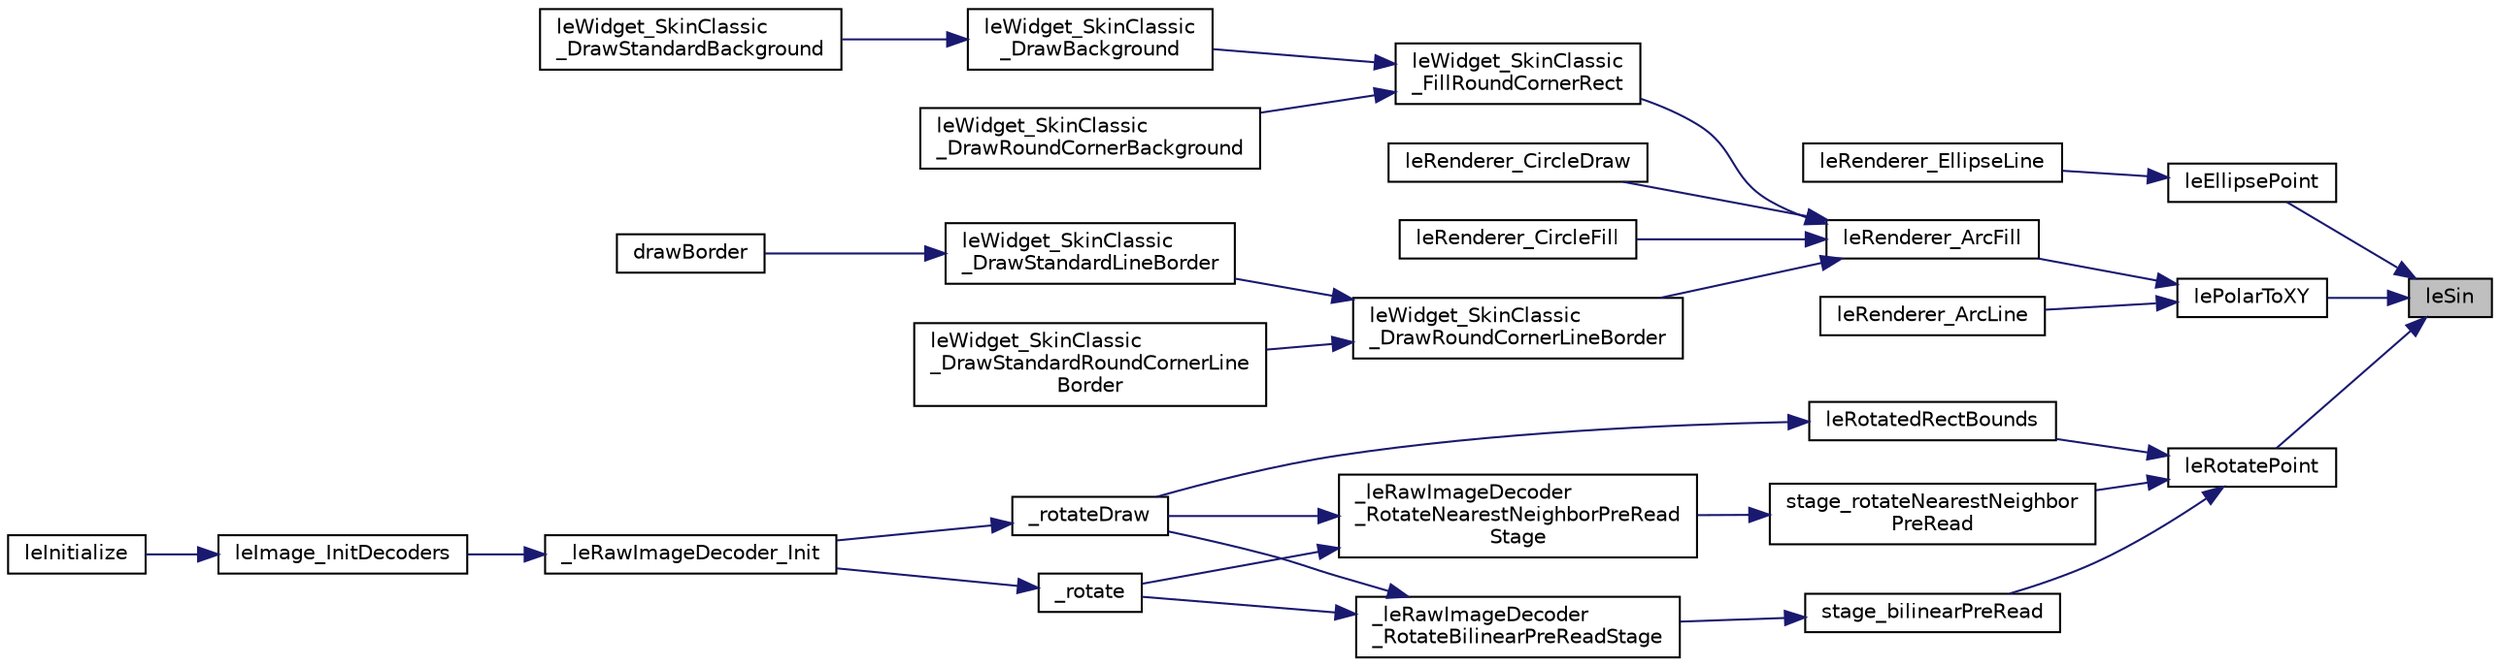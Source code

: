 digraph "leSin"
{
 // LATEX_PDF_SIZE
  edge [fontname="Helvetica",fontsize="10",labelfontname="Helvetica",labelfontsize="10"];
  node [fontname="Helvetica",fontsize="10",shape=record];
  rankdir="RL";
  Node1 [label="leSin",height=0.2,width=0.4,color="black", fillcolor="grey75", style="filled", fontcolor="black",tooltip=" "];
  Node1 -> Node2 [dir="back",color="midnightblue",fontsize="10",style="solid",fontname="Helvetica"];
  Node2 [label="leEllipsePoint",height=0.2,width=0.4,color="black", fillcolor="white", style="filled",URL="$legato__math_8h.html#a8550a9891fb1c0e0f17c4cedd557f0f5",tooltip=" "];
  Node2 -> Node3 [dir="back",color="midnightblue",fontsize="10",style="solid",fontname="Helvetica"];
  Node3 [label="leRenderer_EllipseLine",height=0.2,width=0.4,color="black", fillcolor="white", style="filled",URL="$legato__renderer_8h.html#a0437ab2092a02ebcadb20458ff2b4af6",tooltip=" "];
  Node1 -> Node4 [dir="back",color="midnightblue",fontsize="10",style="solid",fontname="Helvetica"];
  Node4 [label="lePolarToXY",height=0.2,width=0.4,color="black", fillcolor="white", style="filled",URL="$legato__math_8h.html#af45f7f97a62ca241abbd8accf0c205e0",tooltip=" "];
  Node4 -> Node5 [dir="back",color="midnightblue",fontsize="10",style="solid",fontname="Helvetica"];
  Node5 [label="leRenderer_ArcFill",height=0.2,width=0.4,color="black", fillcolor="white", style="filled",URL="$legato__renderer_8h.html#ac76e1cb889dee55e58fe4d36d0301edb",tooltip=" "];
  Node5 -> Node6 [dir="back",color="midnightblue",fontsize="10",style="solid",fontname="Helvetica"];
  Node6 [label="leRenderer_CircleDraw",height=0.2,width=0.4,color="black", fillcolor="white", style="filled",URL="$legato__renderer_8h.html#aaf32659c1642a59ba797f561ca6aaf2b",tooltip=" "];
  Node5 -> Node7 [dir="back",color="midnightblue",fontsize="10",style="solid",fontname="Helvetica"];
  Node7 [label="leRenderer_CircleFill",height=0.2,width=0.4,color="black", fillcolor="white", style="filled",URL="$legato__renderer_8h.html#a40b57a70060e5e8a53088b4b864e8ead",tooltip=" "];
  Node5 -> Node8 [dir="back",color="midnightblue",fontsize="10",style="solid",fontname="Helvetica"];
  Node8 [label="leWidget_SkinClassic\l_DrawRoundCornerLineBorder",height=0.2,width=0.4,color="black", fillcolor="white", style="filled",URL="$legato__widget__skin__classic__common_8c.html#ac96ca3486fa1a7f60ea942346611bd57",tooltip=" "];
  Node8 -> Node9 [dir="back",color="midnightblue",fontsize="10",style="solid",fontname="Helvetica"];
  Node9 [label="leWidget_SkinClassic\l_DrawStandardLineBorder",height=0.2,width=0.4,color="black", fillcolor="white", style="filled",URL="$legato__widget__skin__classic__common_8h.html#a3b122d3bd3115184b352f822b372da94",tooltip=" "];
  Node9 -> Node10 [dir="back",color="midnightblue",fontsize="10",style="solid",fontname="Helvetica"];
  Node10 [label="drawBorder",height=0.2,width=0.4,color="black", fillcolor="white", style="filled",URL="$legato__widget__skin__classic_8c.html#a99033a133d33baffbe4d81d19c3a9d09",tooltip=" "];
  Node8 -> Node11 [dir="back",color="midnightblue",fontsize="10",style="solid",fontname="Helvetica"];
  Node11 [label="leWidget_SkinClassic\l_DrawStandardRoundCornerLine\lBorder",height=0.2,width=0.4,color="black", fillcolor="white", style="filled",URL="$legato__widget__skin__classic__common_8h.html#aeac272c6398181fcf4fba1773d82c308",tooltip=" "];
  Node5 -> Node12 [dir="back",color="midnightblue",fontsize="10",style="solid",fontname="Helvetica"];
  Node12 [label="leWidget_SkinClassic\l_FillRoundCornerRect",height=0.2,width=0.4,color="black", fillcolor="white", style="filled",URL="$legato__widget__skin__classic__common_8c.html#a2a7caae9761a9b6158a080297569a082",tooltip=" "];
  Node12 -> Node13 [dir="back",color="midnightblue",fontsize="10",style="solid",fontname="Helvetica"];
  Node13 [label="leWidget_SkinClassic\l_DrawBackground",height=0.2,width=0.4,color="black", fillcolor="white", style="filled",URL="$legato__widget__skin__classic__common_8h.html#adb465259877e3e84576506abca05a2c8",tooltip=" "];
  Node13 -> Node14 [dir="back",color="midnightblue",fontsize="10",style="solid",fontname="Helvetica"];
  Node14 [label="leWidget_SkinClassic\l_DrawStandardBackground",height=0.2,width=0.4,color="black", fillcolor="white", style="filled",URL="$legato__widget__skin__classic__common_8h.html#aff442651eb4e23e2c044c44b74101189",tooltip=" "];
  Node12 -> Node15 [dir="back",color="midnightblue",fontsize="10",style="solid",fontname="Helvetica"];
  Node15 [label="leWidget_SkinClassic\l_DrawRoundCornerBackground",height=0.2,width=0.4,color="black", fillcolor="white", style="filled",URL="$legato__widget__skin__classic__common_8h.html#ab637287652c804c6a1e909b691e0dfac",tooltip=" "];
  Node4 -> Node16 [dir="back",color="midnightblue",fontsize="10",style="solid",fontname="Helvetica"];
  Node16 [label="leRenderer_ArcLine",height=0.2,width=0.4,color="black", fillcolor="white", style="filled",URL="$legato__renderer_8h.html#a582a17e06b0aac1c9e0355e11469863f",tooltip=" "];
  Node1 -> Node17 [dir="back",color="midnightblue",fontsize="10",style="solid",fontname="Helvetica"];
  Node17 [label="leRotatePoint",height=0.2,width=0.4,color="black", fillcolor="white", style="filled",URL="$legato__math_8h.html#a74bd8aa8179412a74c2383660ab85e8c",tooltip=" "];
  Node17 -> Node18 [dir="back",color="midnightblue",fontsize="10",style="solid",fontname="Helvetica"];
  Node18 [label="leRotatedRectBounds",height=0.2,width=0.4,color="black", fillcolor="white", style="filled",URL="$legato__math_8h.html#a159be5a07a7c920b406c888639b25891",tooltip=" "];
  Node18 -> Node19 [dir="back",color="midnightblue",fontsize="10",style="solid",fontname="Helvetica"];
  Node19 [label="_rotateDraw",height=0.2,width=0.4,color="black", fillcolor="white", style="filled",URL="$legato__imagedecoder__raw_8c.html#a4c5d939c97978870937bd9988ad8355c",tooltip=" "];
  Node19 -> Node20 [dir="back",color="midnightblue",fontsize="10",style="solid",fontname="Helvetica"];
  Node20 [label="_leRawImageDecoder_Init",height=0.2,width=0.4,color="black", fillcolor="white", style="filled",URL="$legato__imagedecoder__raw_8c.html#ab34726b9432e13b08cb542d76d9e0713",tooltip=" "];
  Node20 -> Node21 [dir="back",color="midnightblue",fontsize="10",style="solid",fontname="Helvetica"];
  Node21 [label="leImage_InitDecoders",height=0.2,width=0.4,color="black", fillcolor="white", style="filled",URL="$legato__image_8h.html#a7a6d3cdba6482332405eecf52c83cc65",tooltip=" "];
  Node21 -> Node22 [dir="back",color="midnightblue",fontsize="10",style="solid",fontname="Helvetica"];
  Node22 [label="leInitialize",height=0.2,width=0.4,color="black", fillcolor="white", style="filled",URL="$legato__state_8h.html#a1467181552ce6400971058ea64ca68bd",tooltip=" "];
  Node17 -> Node23 [dir="back",color="midnightblue",fontsize="10",style="solid",fontname="Helvetica"];
  Node23 [label="stage_bilinearPreRead",height=0.2,width=0.4,color="black", fillcolor="white", style="filled",URL="$legato__imagedecoder__raw__rotate_8c.html#a599461e799f1f516c42fe8cf71f73cfa",tooltip=" "];
  Node23 -> Node24 [dir="back",color="midnightblue",fontsize="10",style="solid",fontname="Helvetica"];
  Node24 [label="_leRawImageDecoder\l_RotateBilinearPreReadStage",height=0.2,width=0.4,color="black", fillcolor="white", style="filled",URL="$legato__imagedecoder__raw__rotate_8c.html#aa539e0269f074747d19db7b0d452d520",tooltip=" "];
  Node24 -> Node25 [dir="back",color="midnightblue",fontsize="10",style="solid",fontname="Helvetica"];
  Node25 [label="_rotate",height=0.2,width=0.4,color="black", fillcolor="white", style="filled",URL="$legato__imagedecoder__raw_8c.html#a36b46c194b5397541d9f90cb89247f77",tooltip=" "];
  Node25 -> Node20 [dir="back",color="midnightblue",fontsize="10",style="solid",fontname="Helvetica"];
  Node24 -> Node19 [dir="back",color="midnightblue",fontsize="10",style="solid",fontname="Helvetica"];
  Node17 -> Node26 [dir="back",color="midnightblue",fontsize="10",style="solid",fontname="Helvetica"];
  Node26 [label="stage_rotateNearestNeighbor\lPreRead",height=0.2,width=0.4,color="black", fillcolor="white", style="filled",URL="$legato__imagedecoder__raw__rotate_8c.html#a42fcd2a7071fad09f060c2aafc8ed37b",tooltip=" "];
  Node26 -> Node27 [dir="back",color="midnightblue",fontsize="10",style="solid",fontname="Helvetica"];
  Node27 [label="_leRawImageDecoder\l_RotateNearestNeighborPreRead\lStage",height=0.2,width=0.4,color="black", fillcolor="white", style="filled",URL="$legato__imagedecoder__raw__rotate_8c.html#ae178b8c3282052222a4042c7cff8569a",tooltip=" "];
  Node27 -> Node25 [dir="back",color="midnightblue",fontsize="10",style="solid",fontname="Helvetica"];
  Node27 -> Node19 [dir="back",color="midnightblue",fontsize="10",style="solid",fontname="Helvetica"];
}
